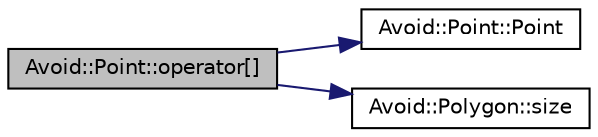 digraph "Avoid::Point::operator[]"
{
  edge [fontname="Helvetica",fontsize="10",labelfontname="Helvetica",labelfontsize="10"];
  node [fontname="Helvetica",fontsize="10",shape=record];
  rankdir="LR";
  Node10 [label="Avoid::Point::operator[]",height=0.2,width=0.4,color="black", fillcolor="grey75", style="filled", fontcolor="black"];
  Node10 -> Node11 [color="midnightblue",fontsize="10",style="solid",fontname="Helvetica"];
  Node11 [label="Avoid::Point::Point",height=0.2,width=0.4,color="black", fillcolor="white", style="filled",URL="$classAvoid_1_1Point.html#ae9d18351a3597db1f19029439b783215",tooltip="Default constructor. "];
  Node10 -> Node12 [color="midnightblue",fontsize="10",style="solid",fontname="Helvetica"];
  Node12 [label="Avoid::Polygon::size",height=0.2,width=0.4,color="black", fillcolor="white", style="filled",URL="$classAvoid_1_1Polygon.html#a2f9e9c8c78407eefbde944e663d9711e",tooltip="Returns the number of points in this polygon. "];
}
